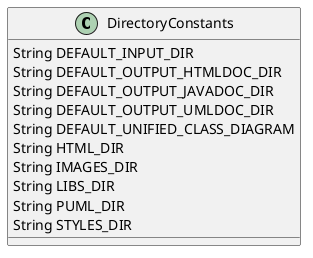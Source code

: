 @startuml
skinparam linetype Ortho
class DirectoryConstants {
    String DEFAULT_INPUT_DIR
    String DEFAULT_OUTPUT_HTMLDOC_DIR
    String DEFAULT_OUTPUT_JAVADOC_DIR
    String DEFAULT_OUTPUT_UMLDOC_DIR
    String DEFAULT_UNIFIED_CLASS_DIAGRAM
    String HTML_DIR
    String IMAGES_DIR
    String LIBS_DIR
    String PUML_DIR
    String STYLES_DIR
}
@enduml
